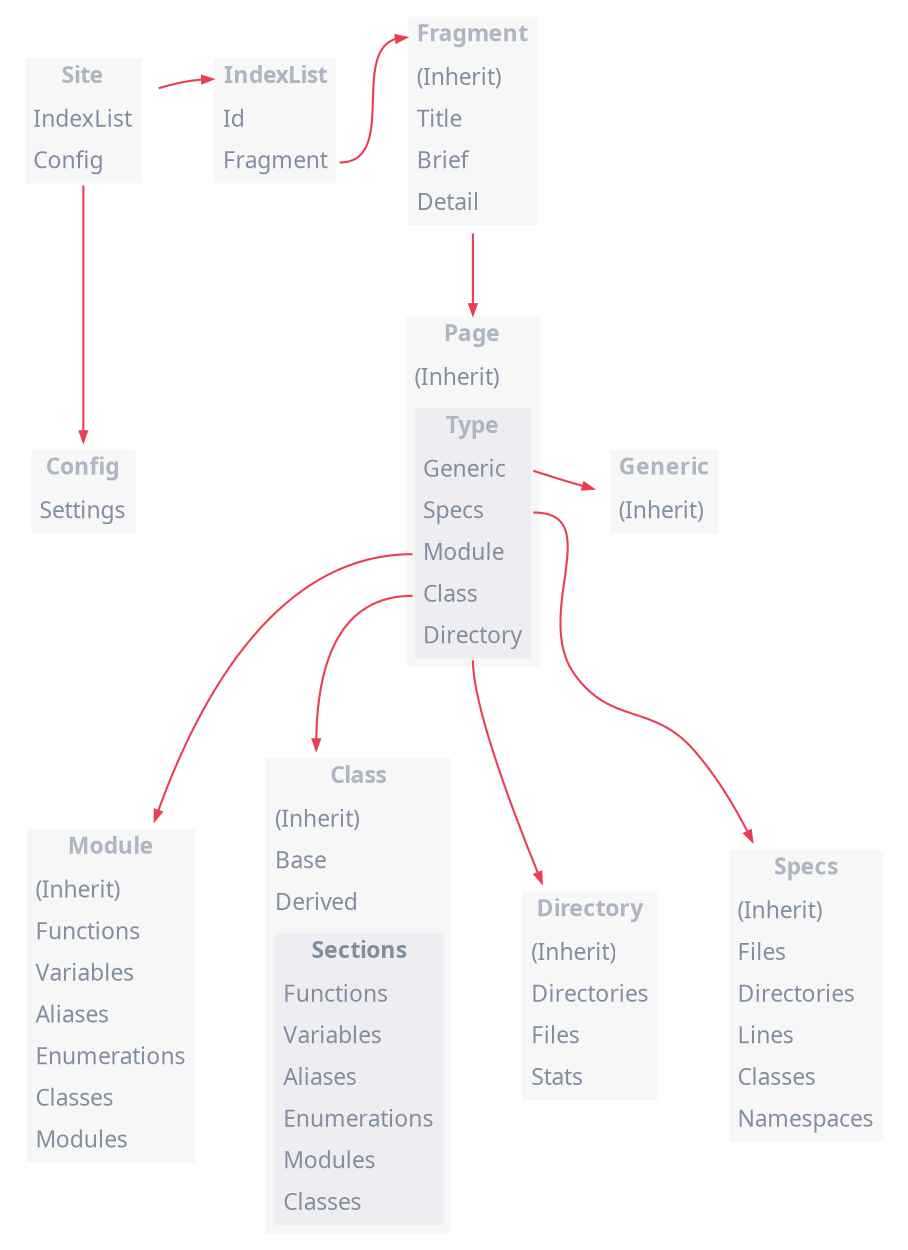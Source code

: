 
digraph {
    bgcolor    = none;
    rankdir    = "TB";
    layout     = dot;

    node [shape=none fontname="Segoe UI" fontcolor="#828EA0FF" fontsize="11" ]
    edge [arrowsize = 0.5 color="#EA3E53FF"]
    
    Site[label=<
        <table border="0" cellspacing="0" cellpadding="4" bgcolor="#828EA010">
            <tr><td align="center"><font color="#AEB6C2FF"><b>Site</b></font></td></tr>
            <tr><td align="left" port="IndexList">IndexList</td></tr>
            <tr><td align="left" port="Config">Config</td></tr>
        </table>
    >];
    {rank=min Site}


    Site:Config->Config;
    Config[label=<
        <table border="0" cellspacing="0" cellpadding="4" bgcolor="#828EA010">
            <tr><td align="center"><font color="#AEB6C2FF"><b>Config</b></font></td></tr>
            <tr><td align="left">Settings</td></tr>
        </table>
    >];

    Site->IndexList:Index;
    IndexList[label=<
        <table border="0" cellspacing="0" cellpadding="4" bgcolor="#828EA010">
            <tr><td align="center" port="Index"><font color="#AEB6C2FF"><b>IndexList</b></font></td></tr>
            <tr><td align="left">Id</td></tr>
            <tr><td align="left" port="Fragment">Fragment</td></tr>
        </table>
    >];

    {rank=same Site IndexList Fragment}

    IndexList:Fragment->Fragment:Fragment;
    Fragment[label=<
        <table border="0" cellspacing="0" cellpadding="4" bgcolor="#828EA010">
            <tr><td align="center" port="Fragment"><font color="#AEB6C2FF"><b>Fragment</b></font></td></tr>
            <tr><td align="left">(Inherit)</td></tr>
            <tr><td align="left">Title</td></tr>
            <tr><td align="left">Brief</td></tr>
            <tr><td align="left">Detail</td></tr>
        </table>
    >];

    Fragment:Page->Page:Page;
    Page[label=<
        <table border="0" cellspacing="0" cellpadding="4" bgcolor="#828EA010">
            <tr><td align="center" port="Page"><font color="#AEB6C2FF"><b>Page</b></font></td></tr>
            <tr><td align="left">(Inherit)</td></tr>
            <tr><td>
            <table border="0" cellspacing="0" cellpadding="4" bgcolor="#828EA010">
            <tr><td align="center"><font color="#AEB6C2FF"><b>Type</b></font></td></tr>
            <tr><td align="left" port="Generic">Generic</td></tr>
            <tr><td align="left" port="Specs">Specs</td></tr>
            <tr><td align="left" port="Module">Module</td></tr>
            <tr><td align="left" port="Class">Class</td></tr>
            <tr><td align="left" port="Directory">Directory</td></tr>
            </table>
            </td></tr>
        </table>
    >];

    Page:Generic->Generic;
    Generic[label=<
        <table border="0" cellspacing="0" cellpadding="4" bgcolor="#828EA010">
            <tr><td align="center" port="Generic"><font color="#AEB6C2FF"><b>Generic</b></font></td></tr>
            <tr><td align="left">(Inherit)</td></tr>
        </table>
    >];

    

    {rank=same Generic Page}

    Page:Module->Module;
    Module[label=<
        <table border="0" cellspacing="0" cellpadding="4" bgcolor="#828EA010">
            <tr><td align="center" port="Module"><font color="#AEB6C2FF"><b>Module</b></font></td></tr>
            <tr><td align="left">(Inherit)</td></tr>
            <tr><td align="left">Functions</td></tr>
            <tr><td align="left">Variables</td></tr>
            <tr><td align="left">Aliases</td></tr>
            <tr><td align="left">Enumerations</td></tr>
            <tr><td align="left">Classes</td></tr>
            <tr><td align="left">Modules</td></tr>
        </table>
    >];

    Page:Class->Class;
    Class[label=<
        <table border="0" cellspacing="0" cellpadding="4" bgcolor="#828EA010">
            <tr><td align="center" port="Class"><font color="#AEB6C2FF" ><b>Class</b></font></td></tr>
            <tr><td align="left">(Inherit)</td></tr>
            <tr><td align="left">Base</td></tr>
            <tr><td align="left">Derived</td></tr>
            <tr><td align="left">
            <table border="0" cellspacing="0" cellpadding="4" bgcolor="#828EA010">
                <tr><td align="center"><b>Sections</b></td></tr>
                <tr><td align="left">Functions</td></tr>
                <tr><td align="left">Variables</td></tr>
                <tr><td align="left">Aliases</td></tr>
                <tr><td align="left">Enumerations</td></tr>
                <tr><td align="left">Modules</td></tr>
                <tr><td align="left">Classes</td></tr>
            </table>
            </td></tr>
        </table>
    >];


    Page:Directory->Directory;
    Directory[
        label=<
        <table border="0" cellspacing="0" cellpadding="4" bgcolor="#828EA010">
            <tr><td align="center" port="Directory"><font color="#AEB6C2FF" ><b>Directory</b></font></td></tr>
            <tr><td align="left">(Inherit)</td></tr>
            <tr><td align="left">Directories</td></tr>
            <tr><td align="left">Files</td></tr>
            <tr><td align="left">Stats</td></tr>
        </table>
    >];

    Page:Specs->Specs;
    Specs[
        label=<
        <table border="0" cellspacing="0" cellpadding="4" bgcolor="#828EA010">
            <tr><td align="center" port="Specs"><font color="#AEB6C2FF" ><b>Specs</b></font></td></tr>
            <tr><td align="left">(Inherit)</td></tr>
            <tr><td align="left">Files</td></tr>
            <tr><td align="left">Directories</td></tr>
            <tr><td align="left">Lines</td></tr>
            <tr><td align="left">Classes</td></tr>
            <tr><td align="left">Namespaces</td></tr>
        </table>
    >];
}
